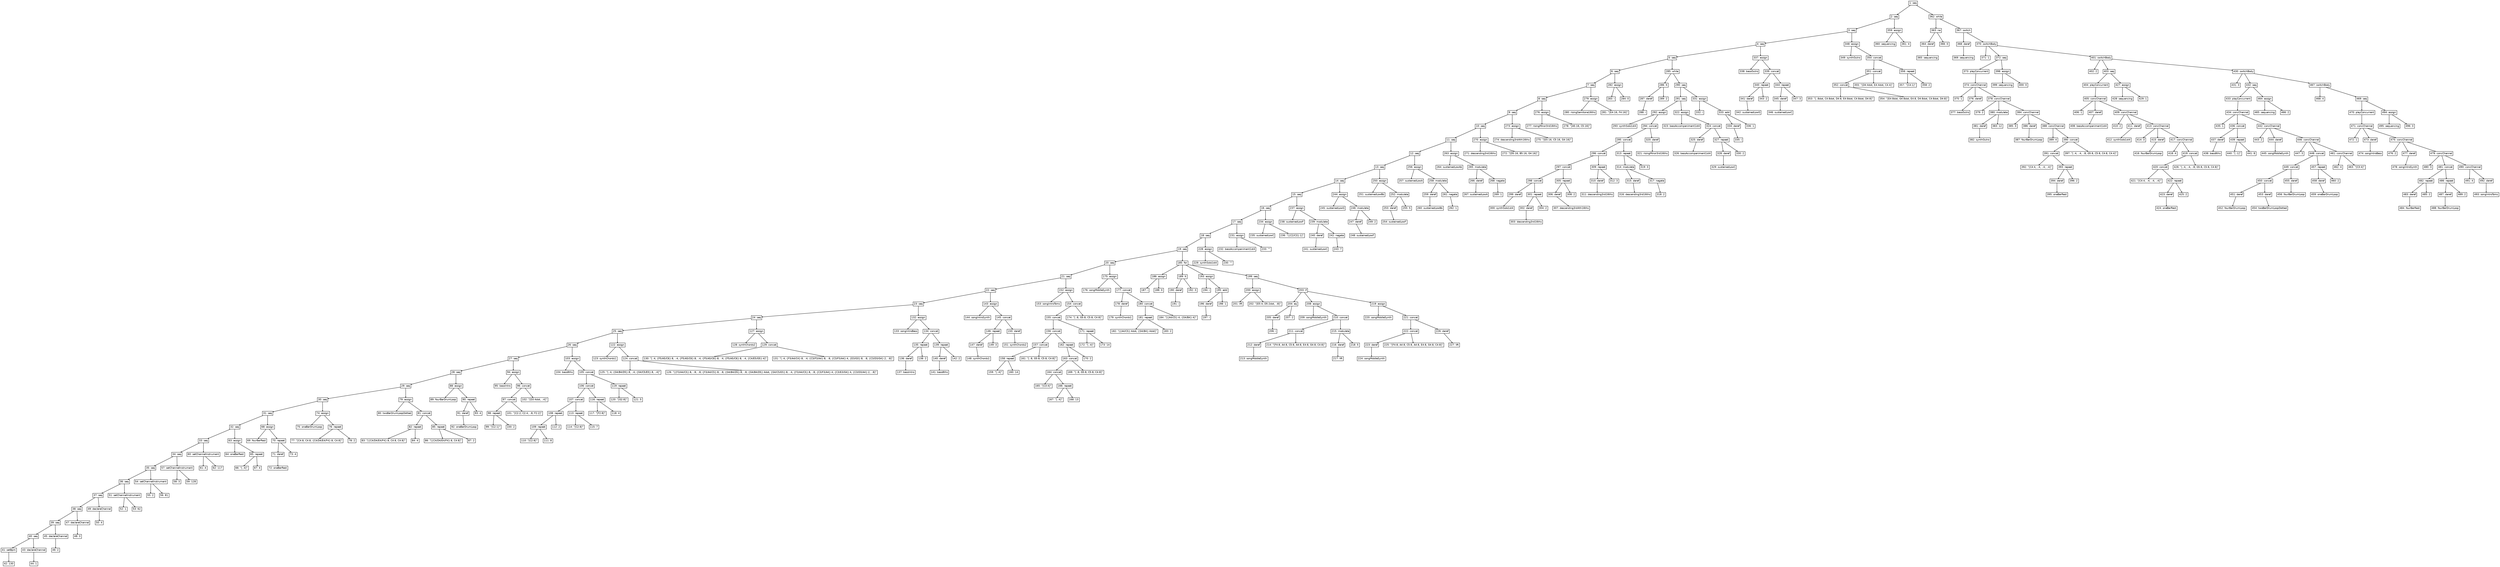 digraph "RDT" {
node[fontname=Helvetica fontsize=9 shape=box height = 0 width = 0 margin= 0.04]
graph[ordering=out]
edge[arrowsize = 0.3]

"1"  [label="1: seq"]
"1"->"2"
"2"  [label="2: seq"]
"2"->"3"
"3"  [label="3: seq"]
"3"->"4"
"4"  [label="4: seq"]
"4"->"5"
"5"  [label="5: seq"]
"5"->"6"
"6"  [label="6: seq"]
"6"->"7"
"7"  [label="7: seq"]
"7"->"8"
"8"  [label="8: seq"]
"8"->"9"
"9"  [label="9: seq"]
"9"->"10"
"10"  [label="10: seq"]
"10"->"11"
"11"  [label="11: seq"]
"11"->"12"
"12"  [label="12: seq"]
"12"->"13"
"13"  [label="13: seq"]
"13"->"14"
"14"  [label="14: seq"]
"14"->"15"
"15"  [label="15: seq"]
"15"->"16"
"16"  [label="16: seq"]
"16"->"17"
"17"  [label="17: seq"]
"17"->"18"
"18"  [label="18: seq"]
"18"->"19"
"19"  [label="19: seq"]
"19"->"20"
"20"  [label="20: seq"]
"20"->"21"
"21"  [label="21: seq"]
"21"->"22"
"22"  [label="22: seq"]
"22"->"23"
"23"  [label="23: seq"]
"23"->"24"
"24"  [label="24: seq"]
"24"->"25"
"25"  [label="25: seq"]
"25"->"26"
"26"  [label="26: seq"]
"26"->"27"
"27"  [label="27: seq"]
"27"->"28"
"28"  [label="28: seq"]
"28"->"29"
"29"  [label="29: seq"]
"29"->"30"
"30"  [label="30: seq"]
"30"->"31"
"31"  [label="31: seq"]
"31"->"32"
"32"  [label="32: seq"]
"32"->"33"
"33"  [label="33: seq"]
"33"->"34"
"34"  [label="34: seq"]
"34"->"35"
"35"  [label="35: seq"]
"35"->"36"
"36"  [label="36: seq"]
"36"->"37"
"37"  [label="37: seq"]
"37"->"38"
"38"  [label="38: seq"]
"38"->"39"
"39"  [label="39: seq"]
"39"->"40"
"40"  [label="40: seq"]
"40"->"41"
"41"  [label="41: setBpm"]
"41"->"42"
"42"  [label="42: 130"]
"40"->"43"
"43"  [label="43: declareChannel"]
"43"->"44"
"44"  [label="44: 1"]
"39"->"45"
"45"  [label="45: declareChannel"]
"45"->"46"
"46"  [label="46: 2"]
"38"->"47"
"47"  [label="47: declareChannel"]
"47"->"48"
"48"  [label="48: 3"]
"37"->"49"
"49"  [label="49: declareChannel"]
"49"->"50"
"50"  [label="50: 4"]
"36"->"51"
"51"  [label="51: setChannelInstrument"]
"51"->"52"
"52"  [label="52: 1"]
"51"->"53"
"53"  [label="53: 62"]
"35"->"54"
"54"  [label="54: setChannelInstrument"]
"54"->"55"
"55"  [label="55: 2"]
"54"->"56"
"56"  [label="56: 81"]
"34"->"57"
"57"  [label="57: setChannelInstrument"]
"57"->"58"
"58"  [label="58: 3"]
"57"->"59"
"59"  [label="59: 128"]
"33"->"60"
"60"  [label="60: setChannelInstrument"]
"60"->"61"
"61"  [label="61: 4"]
"60"->"62"
"62"  [label="62: 117"]
"32"->"63"
"63"  [label="63: assign"]
"63"->"64"
"64"  [label="64: oneBarRest"]
"63"->"65"
"65"  [label="65: repeat"]
"65"->"66"
"66"  [label="66: \"[.:4]\""]
"65"->"67"
"67"  [label="67: 4"]
"31"->"68"
"68"  [label="68: assign"]
"68"->"69"
"69"  [label="69: fourBarRest"]
"68"->"70"
"70"  [label="70: repeat"]
"70"->"71"
"71"  [label="71: deref"]
"71"->"72"
"72"  [label="72: oneBarRest"]
"70"->"73"
"73"  [label="73: 4"]
"30"->"74"
"74"  [label="74: assign"]
"74"->"75"
"75"  [label="75: oneBarDrumLoop"]
"74"->"76"
"76"  [label="76: repeat"]
"76"->"77"
"77"  [label="77: \"[C4:8, C4:8, {C4/D4/E4/F4}:8, C4:8]\""]
"76"->"78"
"78"  [label="78: 2"]
"29"->"79"
"79"  [label="79: assign"]
"79"->"80"
"80"  [label="80: twoBarDrumLoopDotted"]
"79"->"81"
"81"  [label="81: concat"]
"81"->"82"
"82"  [label="82: repeat"]
"82"->"83"
"83"  [label="83: \"[{C4/D4/E4/F4}:8, C4:8, C4:8]\""]
"82"->"84"
"84"  [label="84: 4"]
"81"->"85"
"85"  [label="85: repeat"]
"85"->"86"
"86"  [label="86: \"[{C4/D4/E4/F4}:8, C4:8]\""]
"85"->"87"
"87"  [label="87: 2"]
"28"->"88"
"88"  [label="88: assign"]
"88"->"89"
"89"  [label="89: fourBarDrumLoop"]
"88"->"90"
"90"  [label="90: repeat"]
"90"->"91"
"91"  [label="91: deref"]
"91"->"92"
"92"  [label="92: oneBarDrumLoop"]
"90"->"93"
"93"  [label="93: 4"]
"27"->"94"
"94"  [label="94: assign"]
"94"->"95"
"95"  [label="95: bassIntro"]
"94"->"96"
"96"  [label="96: concat"]
"96"->"97"
"97"  [label="97: concat"]
"97"->"98"
"98"  [label="98: repeat"]
"98"->"99"
"99"  [label="99: \"[C2:1]\""]
"98"->"100"
"100"  [label="100: 2"]
"97"->"101"
"101"  [label="101: \"[C2:2, C2:4, .:8, F2:2]\""]
"96"->"102"
"102"  [label="102: \"[D3:4dot, .:4]\""]
"26"->"103"
"103"  [label="103: assign"]
"103"->"104"
"104"  [label="104: bass8ths"]
"103"->"105"
"105"  [label="105: concat"]
"105"->"106"
"106"  [label="106: concat"]
"106"->"107"
"107"  [label="107: concat"]
"107"->"108"
"108"  [label="108: repeat"]
"108"->"109"
"109"  [label="109: repeat"]
"109"->"110"
"110"  [label="110: \"[C2:8]\""]
"109"->"111"
"111"  [label="111: 8"]
"108"->"112"
"112"  [label="112: 2"]
"107"->"113"
"113"  [label="113: repeat"]
"113"->"114"
"114"  [label="114: \"[C2:8]\""]
"113"->"115"
"115"  [label="115: 7"]
"106"->"116"
"116"  [label="116: repeat"]
"116"->"117"
"117"  [label="117: \"[F2:8]\""]
"116"->"118"
"118"  [label="118: 4"]
"105"->"119"
"119"  [label="119: repeat"]
"119"->"120"
"120"  [label="120: \"[G2:8]\""]
"119"->"121"
"121"  [label="121: 5"]
"25"->"122"
"122"  [label="122: assign"]
"122"->"123"
"123"  [label="123: synthChords1"]
"122"->"124"
"124"  [label="124: concat"]
"124"->"125"
"125"  [label="125: \"[.:4, {G4/B4/D5}:8, .:4, {G4/C5/E5}:8, .:4]\""]
"124"->"126"
"126"  [label="126: \"[{F3/A4/C5}:8, .:8, .:8, {F3/A4/C5}:8, .:8, {G4/B4/D5}:8, .:8, {G4/B4/D5}:4dot, {G4/C5/E5}:8, .:4, {F3/A4/C5}:8, .:8, {C3/F3/A4}:4, {C3/E3/G4}:4, {C3/D3/A4}:2, .:8]\""]
"24"->"127"
"127"  [label="127: assign"]
"127"->"128"
"128"  [label="128: synthChords2"]
"127"->"129"
"129"  [label="129: concat"]
"129"->"130"
"130"  [label="130: \"[.:4, {F5/A5/C6}:8, .:4, {F5/A5/C6}:8, .:4, {F5/A5/C6}:8, .:4, {F5/A5/C6}:8, .:4, {C4/E5/G5}:4]\""]
"129"->"131"
"131"  [label="131: \"[.:4, {F3/A4/C4}:8, .:4, {C3/F3/A4}:8, .:8, {C3/F3/A4}:4, {E3/G3}:8, .:8, {C3/D3/G4}:2, .:8]\""]
"23"->"132"
"132"  [label="132: assign"]
"132"->"133"
"133"  [label="133: songIntroBass"]
"132"->"134"
"134"  [label="134: concat"]
"134"->"135"
"135"  [label="135: repeat"]
"135"->"136"
"136"  [label="136: deref"]
"136"->"137"
"137"  [label="137: bassIntro"]
"135"->"138"
"138"  [label="138: 2"]
"134"->"139"
"139"  [label="139: repeat"]
"139"->"140"
"140"  [label="140: deref"]
"140"->"141"
"141"  [label="141: bass8ths"]
"139"->"142"
"142"  [label="142: 2"]
"22"->"143"
"143"  [label="143: assign"]
"143"->"144"
"144"  [label="144: songIntroSynth"]
"143"->"145"
"145"  [label="145: concat"]
"145"->"146"
"146"  [label="146: repeat"]
"146"->"147"
"147"  [label="147: deref"]
"147"->"148"
"148"  [label="148: synthChords1"]
"146"->"149"
"149"  [label="149: 3"]
"145"->"150"
"150"  [label="150: deref"]
"150"->"151"
"151"  [label="151: synthChords2"]
"21"->"152"
"152"  [label="152: assign"]
"152"->"153"
"153"  [label="153: songIntroToms"]
"152"->"154"
"154"  [label="154: concat"]
"154"->"155"
"155"  [label="155: concat"]
"155"->"156"
"156"  [label="156: concat"]
"156"->"157"
"157"  [label="157: concat"]
"157"->"158"
"158"  [label="158: repeat"]
"158"->"159"
"159"  [label="159: \"[.:4]\""]
"158"->"160"
"160"  [label="160: 14"]
"157"->"161"
"161"  [label="161: \"[.:8, G5:8, C5:8, C4:8]\""]
"156"->"162"
"162"  [label="162: repeat"]
"162"->"163"
"163"  [label="163: concat"]
"163"->"164"
"164"  [label="164: concat"]
"164"->"165"
"165"  [label="165: \"[C3:4]\""]
"164"->"166"
"166"  [label="166: repeat"]
"166"->"167"
"167"  [label="167: \"[.:4]\""]
"166"->"168"
"168"  [label="168: 13"]
"163"->"169"
"169"  [label="169: \"[.:8, G5:8, C5:8, C4:8]\""]
"162"->"170"
"170"  [label="170: 2"]
"155"->"171"
"171"  [label="171: repeat"]
"171"->"172"
"172"  [label="172: \"[.:4]\""]
"171"->"173"
"173"  [label="173: 14"]
"154"->"174"
"174"  [label="174: \"[.:8, G5:8, C5:8, C4:8]\""]
"20"->"175"
"175"  [label="175: assign"]
"175"->"176"
"176"  [label="176: songMiddleSynth"]
"175"->"177"
"177"  [label="177: concat"]
"177"->"178"
"178"  [label="178: deref"]
"178"->"179"
"179"  [label="179: synthChords1"]
"177"->"180"
"180"  [label="180: concat"]
"180"->"181"
"181"  [label="181: repeat"]
"181"->"182"
"182"  [label="182: \"[{A4/C5}:4dot, {G4/B4}:4dot]\""]
"181"->"183"
"183"  [label="183: 2"]
"180"->"184"
"184"  [label="184: \"[{A4/C5}:4, {G4/B4}:4]\""]
"19"->"185"
"185"  [label="185: for"]
"185"->"186"
"186"  [label="186: assign"]
"186"->"187"
"187"  [label="187: i"]
"186"->"188"
"188"  [label="188: 0"]
"185"->"189"
"189"  [label="189: lt"]
"189"->"190"
"190"  [label="190: deref"]
"190"->"191"
"191"  [label="191: i"]
"189"->"192"
"192"  [label="192: 3"]
"185"->"193"
"193"  [label="193: assign"]
"193"->"194"
"194"  [label="194: i"]
"193"->"195"
"195"  [label="195: add"]
"195"->"196"
"196"  [label="196: deref"]
"196"->"197"
"197"  [label="197: i"]
"195"->"198"
"198"  [label="198: 1"]
"185"->"199"
"199"  [label="199: seq"]
"199"->"200"
"200"  [label="200: assign"]
"200"->"201"
"201"  [label="201: lift"]
"200"->"202"
"202"  [label="202: \"[E5:4, D5:2dot, .:8]\""]
"199"->"203"
"203"  [label="203: if"]
"203"->"204"
"204"  [label="204: eq"]
"204"->"205"
"205"  [label="205: deref"]
"205"->"206"
"206"  [label="206: i"]
"204"->"207"
"207"  [label="207: 2"]
"203"->"208"
"208"  [label="208: assign"]
"208"->"209"
"209"  [label="209: songMiddleSynth"]
"208"->"210"
"210"  [label="210: concat"]
"210"->"211"
"211"  [label="211: concat"]
"211"->"212"
"212"  [label="212: deref"]
"212"->"213"
"213"  [label="213: songMiddleSynth"]
"211"->"214"
"214"  [label="214: \"[F4:8, A4:8, C5:8, A4:8, E4:8, G4:8, C4:8]\""]
"210"->"215"
"215"  [label="215: modulate"]
"215"->"216"
"216"  [label="216: deref"]
"216"->"217"
"217"  [label="217: lift"]
"215"->"218"
"218"  [label="218: 5"]
"203"->"219"
"219"  [label="219: assign"]
"219"->"220"
"220"  [label="220: songMiddleSynth"]
"219"->"221"
"221"  [label="221: concat"]
"221"->"222"
"222"  [label="222: concat"]
"222"->"223"
"223"  [label="223: deref"]
"223"->"224"
"224"  [label="224: songMiddleSynth"]
"222"->"225"
"225"  [label="225: \"[F4:8, A4:8, C5:8, A4:8, E4:8, G4:8, C4:8]\""]
"221"->"226"
"226"  [label="226: deref"]
"226"->"227"
"227"  [label="227: lift"]
"18"->"228"
"228"  [label="228: assign"]
"228"->"229"
"229"  [label="229: synthSolo1st4"]
"228"->"230"
"230"  [label="230: \"\""]
"17"->"231"
"231"  [label="231: assign"]
"231"->"232"
"232"  [label="232: bassAccompaniment1st4"]
"231"->"233"
"233"  [label="233: \"\""]
"16"->"234"
"234"  [label="234: assign"]
"234"->"235"
"235"  [label="235: sustainedLowC"]
"234"->"236"
"236"  [label="236: \"[{C2/C3}:1]\""]
"15"->"237"
"237"  [label="237: assign"]
"237"->"238"
"238"  [label="238: sustainedLowF"]
"237"->"239"
"239"  [label="239: modulate"]
"239"->"240"
"240"  [label="240: deref"]
"240"->"241"
"241"  [label="241: sustainedLowC"]
"239"->"242"
"242"  [label="242: negate"]
"242"->"243"
"243"  [label="243: 7"]
"14"->"244"
"244"  [label="244: assign"]
"244"->"245"
"245"  [label="245: sustainedLowG"]
"244"->"246"
"246"  [label="246: modulate"]
"246"->"247"
"247"  [label="247: deref"]
"247"->"248"
"248"  [label="248: sustainedLowF"]
"246"->"249"
"249"  [label="249: 2"]
"13"->"250"
"250"  [label="250: assign"]
"250"->"251"
"251"  [label="251: sustainedLowBb"]
"250"->"252"
"252"  [label="252: modulate"]
"252"->"253"
"253"  [label="253: deref"]
"253"->"254"
"254"  [label="254: sustainedLowF"]
"252"->"255"
"255"  [label="255: 5"]
"12"->"256"
"256"  [label="256: assign"]
"256"->"257"
"257"  [label="257: sustainedLowA"]
"256"->"258"
"258"  [label="258: modulate"]
"258"->"259"
"259"  [label="259: deref"]
"259"->"260"
"260"  [label="260: sustainedLowBb"]
"258"->"261"
"261"  [label="261: negate"]
"261"->"262"
"262"  [label="262: 1"]
"11"->"263"
"263"  [label="263: assign"]
"263"->"264"
"264"  [label="264: sustainedLowAb"]
"263"->"265"
"265"  [label="265: modulate"]
"265"->"266"
"266"  [label="266: deref"]
"266"->"267"
"267"  [label="267: sustainedLowA"]
"265"->"268"
"268"  [label="268: negate"]
"268"->"269"
"269"  [label="269: 1"]
"10"->"270"
"270"  [label="270: assign"]
"270"->"271"
"271"  [label="271: descending3rd16ths"]
"270"->"272"
"272"  [label="272: \"[D5:16, B5:16, G4:16]\""]
"9"->"273"
"273"  [label="273: assign"]
"273"->"274"
"274"  [label="274: descending3rd4th16ths"]
"273"->"275"
"275"  [label="275: \"[E5:16, C5:16, G4:16]\""]
"8"->"276"
"276"  [label="276: assign"]
"276"->"277"
"277"  [label="277: risingMinor3rd16ths"]
"276"->"278"
"278"  [label="278: \"[A5:16, C5:16]\""]
"7"->"279"
"279"  [label="279: assign"]
"279"->"280"
"280"  [label="280: risingSemitone16ths"]
"279"->"281"
"281"  [label="281: \"[E4:16, F4:16]\""]
"6"->"282"
"282"  [label="282: assign"]
"282"->"283"
"283"  [label="283: i"]
"282"->"284"
"284"  [label="284: 0"]
"5"->"285"
"285"  [label="285: while"]
"285"->"286"
"286"  [label="286: lt"]
"286"->"287"
"287"  [label="287: deref"]
"287"->"288"
"288"  [label="288: i"]
"286"->"289"
"289"  [label="289: 2"]
"285"->"290"
"290"  [label="290: seq"]
"290"->"291"
"291"  [label="291: seq"]
"291"->"292"
"292"  [label="292: assign"]
"292"->"293"
"293"  [label="293: synthSolo1st4"]
"292"->"294"
"294"  [label="294: concat"]
"294"->"295"
"295"  [label="295: concat"]
"295"->"296"
"296"  [label="296: concat"]
"296"->"297"
"297"  [label="297: concat"]
"297"->"298"
"298"  [label="298: concat"]
"298"->"299"
"299"  [label="299: deref"]
"299"->"300"
"300"  [label="300: synthSolo1st4"]
"298"->"301"
"301"  [label="301: repeat"]
"301"->"302"
"302"  [label="302: deref"]
"302"->"303"
"303"  [label="303: descending3rd16ths"]
"301"->"304"
"304"  [label="304: 2"]
"297"->"305"
"305"  [label="305: repeat"]
"305"->"306"
"306"  [label="306: deref"]
"306"->"307"
"307"  [label="307: descending3rd4th16ths"]
"305"->"308"
"308"  [label="308: 2"]
"296"->"309"
"309"  [label="309: repeat"]
"309"->"310"
"310"  [label="310: deref"]
"310"->"311"
"311"  [label="311: descending3rd16ths"]
"309"->"312"
"312"  [label="312: 3"]
"295"->"313"
"313"  [label="313: repeat"]
"313"->"314"
"314"  [label="314: modulate"]
"314"->"315"
"315"  [label="315: deref"]
"315"->"316"
"316"  [label="316: descending3rd16ths"]
"314"->"317"
"317"  [label="317: negate"]
"317"->"318"
"318"  [label="318: 2"]
"313"->"319"
"319"  [label="319: 3"]
"294"->"320"
"320"  [label="320: deref"]
"320"->"321"
"321"  [label="321: risingMinor3rd16ths"]
"291"->"322"
"322"  [label="322: assign"]
"322"->"323"
"323"  [label="323: bassAccompaniment1st4"]
"322"->"324"
"324"  [label="324: concat"]
"324"->"325"
"325"  [label="325: deref"]
"325"->"326"
"326"  [label="326: bassAccompaniment1st4"]
"324"->"327"
"327"  [label="327: repeat"]
"327"->"328"
"328"  [label="328: deref"]
"328"->"329"
"329"  [label="329: sustainedLowC"]
"327"->"330"
"330"  [label="330: 2"]
"290"->"331"
"331"  [label="331: assign"]
"331"->"332"
"332"  [label="332: i"]
"331"->"333"
"333"  [label="333: add"]
"333"->"334"
"334"  [label="334: deref"]
"334"->"335"
"335"  [label="335: i"]
"333"->"336"
"336"  [label="336: 1"]
"4"->"337"
"337"  [label="337: assign"]
"337"->"338"
"338"  [label="338: bassOutro"]
"337"->"339"
"339"  [label="339: concat"]
"339"->"340"
"340"  [label="340: repeat"]
"340"->"341"
"341"  [label="341: deref"]
"341"->"342"
"342"  [label="342: sustainedLowG"]
"340"->"343"
"343"  [label="343: 2"]
"339"->"344"
"344"  [label="344: repeat"]
"344"->"345"
"345"  [label="345: deref"]
"345"->"346"
"346"  [label="346: sustainedLowC"]
"344"->"347"
"347"  [label="347: 3"]
"3"->"348"
"348"  [label="348: assign"]
"348"->"349"
"349"  [label="349: synthOutro"]
"348"->"350"
"350"  [label="350: concat"]
"350"->"351"
"351"  [label="351: concat"]
"351"->"352"
"352"  [label="352: concat"]
"352"->"353"
"353"  [label="353: \"[.:8dot, C4:8dot, D4:8, E4:8dot, C4:8dot, D4:8]\""]
"352"->"354"
"354"  [label="354: \"[E4:8dot, G4:8dot, E4:8, D4:8dot, C4:8dot, D4:8]\""]
"351"->"355"
"355"  [label="355: \"[D4:4dot, E4:4dot, C4:4]\""]
"350"->"356"
"356"  [label="356: repeat"]
"356"->"357"
"357"  [label="357: \"[C4:1]\""]
"356"->"358"
"358"  [label="358: 2"]
"2"->"359"
"359"  [label="359: assign"]
"359"->"360"
"360"  [label="360: sequencing"]
"359"->"361"
"361"  [label="361: 4"]
"1"->"362"
"362"  [label="362: while"]
"362"->"363"
"363"  [label="363: ne"]
"363"->"364"
"364"  [label="364: deref"]
"364"->"365"
"365"  [label="365: sequencing"]
"363"->"366"
"366"  [label="366: 0"]
"362"->"367"
"367"  [label="367: switch"]
"367"->"368"
"368"  [label="368: deref"]
"368"->"369"
"369"  [label="369: sequencing"]
"367"->"370"
"370"  [label="370: switchBody"]
"370"->"371"
"371"  [label="371: 1"]
"370"->"372"
"372"  [label="372: seq"]
"372"->"373"
"373"  [label="373: playConcurrent"]
"373"->"374"
"374"  [label="374: concChannel"]
"374"->"375"
"375"  [label="375: 1"]
"374"->"376"
"376"  [label="376: deref"]
"376"->"377"
"377"  [label="377: bassOutro"]
"374"->"378"
"378"  [label="378: concChannel"]
"378"->"379"
"379"  [label="379: 2"]
"378"->"380"
"380"  [label="380: modulate"]
"380"->"381"
"381"  [label="381: deref"]
"381"->"382"
"382"  [label="382: synthOutro"]
"380"->"383"
"383"  [label="383: 12"]
"378"->"384"
"384"  [label="384: concChannel"]
"384"->"385"
"385"  [label="385: 3"]
"384"->"386"
"386"  [label="386: deref"]
"386"->"387"
"387"  [label="387: fourBarDrumLoop"]
"384"->"388"
"388"  [label="388: concChannel"]
"388"->"389"
"389"  [label="389: 4"]
"388"->"390"
"390"  [label="390: concat"]
"390"->"391"
"391"  [label="391: concat"]
"391"->"392"
"392"  [label="392: \"[C4:4, .:4, .:4, .:4]\""]
"391"->"393"
"393"  [label="393: repeat"]
"393"->"394"
"394"  [label="394: deref"]
"394"->"395"
"395"  [label="395: oneBarRest"]
"393"->"396"
"396"  [label="396: 2"]
"390"->"397"
"397"  [label="397: \"[.:4, .:4, .:8, G5:8, C5:8, C4:8, C4:4]\""]
"372"->"398"
"398"  [label="398: assign"]
"398"->"399"
"399"  [label="399: sequencing"]
"398"->"400"
"400"  [label="400: 0"]
"370"->"401"
"401"  [label="401: switchBody"]
"401"->"402"
"402"  [label="402: 2"]
"401"->"403"
"403"  [label="403: seq"]
"403"->"404"
"404"  [label="404: playConcurrent"]
"404"->"405"
"405"  [label="405: concChannel"]
"405"->"406"
"406"  [label="406: 1"]
"405"->"407"
"407"  [label="407: deref"]
"407"->"408"
"408"  [label="408: bassAccompaniment1st4"]
"405"->"409"
"409"  [label="409: concChannel"]
"409"->"410"
"410"  [label="410: 2"]
"409"->"411"
"411"  [label="411: deref"]
"411"->"412"
"412"  [label="412: synthSolo1st4"]
"409"->"413"
"413"  [label="413: concChannel"]
"413"->"414"
"414"  [label="414: 3"]
"413"->"415"
"415"  [label="415: deref"]
"415"->"416"
"416"  [label="416: fourBarDrumLoop"]
"413"->"417"
"417"  [label="417: concChannel"]
"417"->"418"
"418"  [label="418: 4"]
"417"->"419"
"419"  [label="419: concat"]
"419"->"420"
"420"  [label="420: concat"]
"420"->"421"
"421"  [label="421: \"[C4:4, .:4, .:4, .:4]\""]
"420"->"422"
"422"  [label="422: repeat"]
"422"->"423"
"423"  [label="423: deref"]
"423"->"424"
"424"  [label="424: oneBarRest"]
"422"->"425"
"425"  [label="425: 2"]
"419"->"426"
"426"  [label="426: \"[.:4, .:4, .:8, G5:8, C5:8, C4:8]\""]
"403"->"427"
"427"  [label="427: assign"]
"427"->"428"
"428"  [label="428: sequencing"]
"427"->"429"
"429"  [label="429: 1"]
"401"->"430"
"430"  [label="430: switchBody"]
"430"->"431"
"431"  [label="431: 3"]
"430"->"432"
"432"  [label="432: seq"]
"432"->"433"
"433"  [label="433: playConcurrent"]
"433"->"434"
"434"  [label="434: concChannel"]
"434"->"435"
"435"  [label="435: 1"]
"434"->"436"
"436"  [label="436: concat"]
"436"->"437"
"437"  [label="437: deref"]
"437"->"438"
"438"  [label="438: bass8ths"]
"436"->"439"
"439"  [label="439: repeat"]
"439"->"440"
"440"  [label="440: \"[.:1]\""]
"439"->"441"
"441"  [label="441: 8"]
"434"->"442"
"442"  [label="442: concChannel"]
"442"->"443"
"443"  [label="443: 2"]
"442"->"444"
"444"  [label="444: deref"]
"444"->"445"
"445"  [label="445: songMiddleSynth"]
"442"->"446"
"446"  [label="446: concChannel"]
"446"->"447"
"447"  [label="447: 3"]
"446"->"448"
"448"  [label="448: concat"]
"448"->"449"
"449"  [label="449: concat"]
"449"->"450"
"450"  [label="450: concat"]
"450"->"451"
"451"  [label="451: deref"]
"451"->"452"
"452"  [label="452: fourBarDrumLoop"]
"450"->"453"
"453"  [label="453: deref"]
"453"->"454"
"454"  [label="454: twoBarDrumLoopDotted"]
"449"->"455"
"455"  [label="455: deref"]
"455"->"456"
"456"  [label="456: fourBarDrumLoop"]
"448"->"457"
"457"  [label="457: repeat"]
"457"->"458"
"458"  [label="458: deref"]
"458"->"459"
"459"  [label="459: oneBarDrumLoop"]
"457"->"460"
"460"  [label="460: 2"]
"446"->"461"
"461"  [label="461: concChannel"]
"461"->"462"
"462"  [label="462: 4"]
"461"->"463"
"463"  [label="463: \"[C3:4]\""]
"432"->"464"
"464"  [label="464: assign"]
"464"->"465"
"465"  [label="465: sequencing"]
"464"->"466"
"466"  [label="466: 2"]
"430"->"467"
"467"  [label="467: switchBody"]
"467"->"468"
"468"  [label="468: 4"]
"467"->"469"
"469"  [label="469: seq"]
"469"->"470"
"470"  [label="470: playConcurrent"]
"470"->"471"
"471"  [label="471: concChannel"]
"471"->"472"
"472"  [label="472: 1"]
"471"->"473"
"473"  [label="473: deref"]
"473"->"474"
"474"  [label="474: songIntroBass"]
"471"->"475"
"475"  [label="475: concChannel"]
"475"->"476"
"476"  [label="476: 2"]
"475"->"477"
"477"  [label="477: deref"]
"477"->"478"
"478"  [label="478: songIntroSynth"]
"475"->"479"
"479"  [label="479: concChannel"]
"479"->"480"
"480"  [label="480: 3"]
"479"->"481"
"481"  [label="481: concat"]
"481"->"482"
"482"  [label="482: repeat"]
"482"->"483"
"483"  [label="483: deref"]
"483"->"484"
"484"  [label="484: fourBarRest"]
"482"->"485"
"485"  [label="485: 2"]
"481"->"486"
"486"  [label="486: repeat"]
"486"->"487"
"487"  [label="487: deref"]
"487"->"488"
"488"  [label="488: fourBarDrumLoop"]
"486"->"489"
"489"  [label="489: 2"]
"479"->"490"
"490"  [label="490: concChannel"]
"490"->"491"
"491"  [label="491: 4"]
"490"->"492"
"492"  [label="492: deref"]
"492"->"493"
"493"  [label="493: songIntroToms"]
"469"->"494"
"494"  [label="494: assign"]
"494"->"495"
"495"  [label="495: sequencing"]
"494"->"496"
"496"  [label="496: 3"]
}
